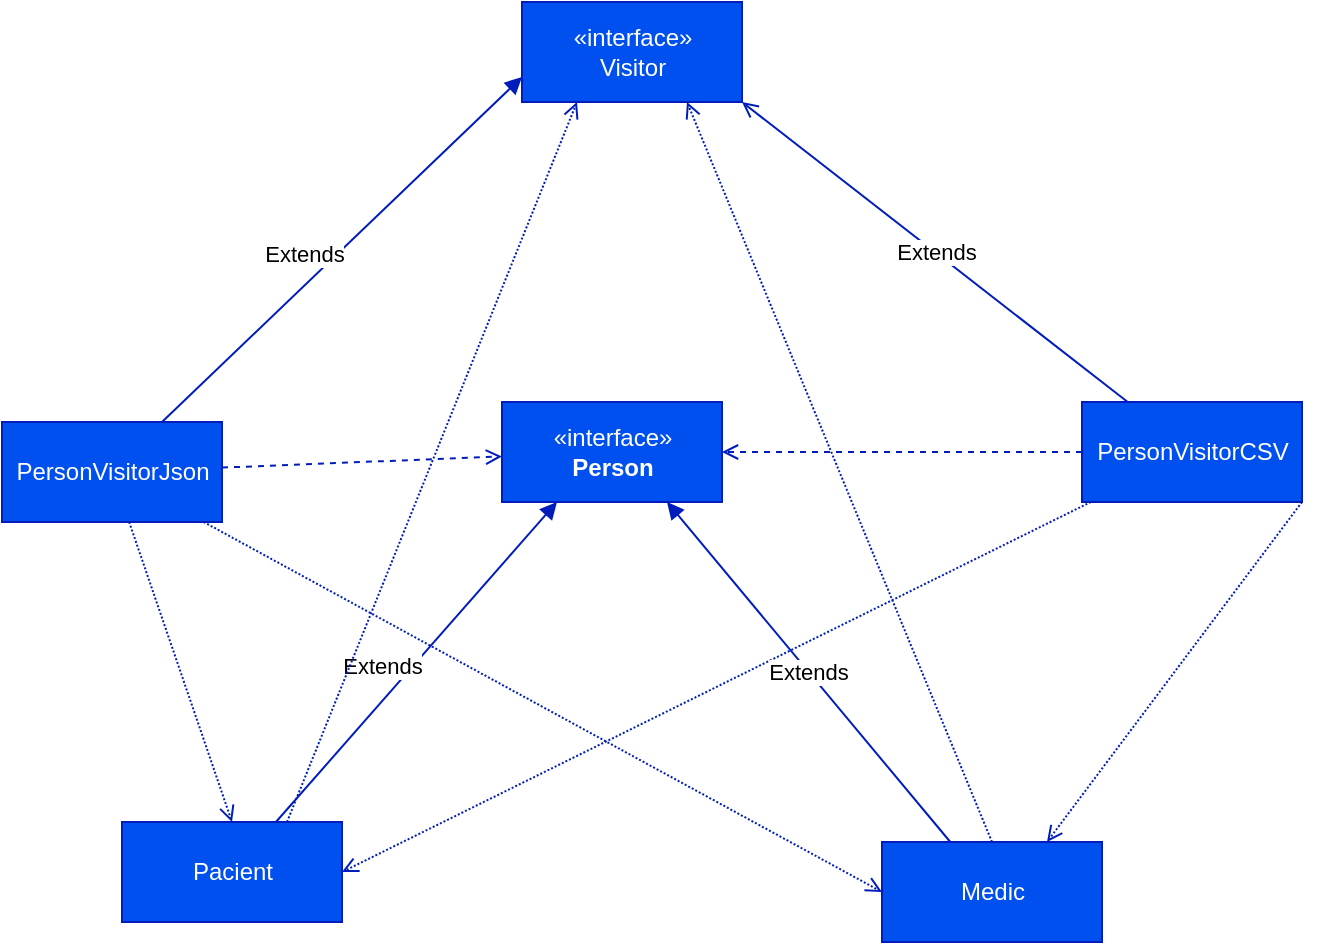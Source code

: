 <mxfile>
    <diagram id="Su3NI5OZgbqGhc2FxzXg" name="Page-1">
        <mxGraphModel dx="1020" dy="1658" grid="1" gridSize="10" guides="1" tooltips="1" connect="1" arrows="1" fold="1" page="1" pageScale="1" pageWidth="850" pageHeight="1100" math="0" shadow="0">
            <root>
                <mxCell id="0"/>
                <mxCell id="1" parent="0"/>
                <mxCell id="2" value="«interface»&lt;br&gt;&lt;b&gt;Person&lt;br&gt;&lt;/b&gt;" style="html=1;fillColor=#0050ef;fontColor=#ffffff;strokeColor=#001DBC;" vertex="1" parent="1">
                    <mxGeometry x="290" y="50" width="110" height="50" as="geometry"/>
                </mxCell>
                <mxCell id="8" style="edgeStyle=none;html=1;dashed=1;endArrow=open;endFill=0;entryX=1;entryY=0.5;entryDx=0;entryDy=0;fillColor=#0050ef;strokeColor=#001DBC;" edge="1" parent="1" source="5" target="2">
                    <mxGeometry relative="1" as="geometry">
                        <mxPoint x="330" y="80" as="targetPoint"/>
                    </mxGeometry>
                </mxCell>
                <mxCell id="18" value="Extends" style="edgeStyle=none;html=1;entryX=1;entryY=1;entryDx=0;entryDy=0;endArrow=open;endFill=0;fillColor=#0050ef;strokeColor=#001DBC;" edge="1" parent="1" source="5" target="15">
                    <mxGeometry relative="1" as="geometry"/>
                </mxCell>
                <mxCell id="21" style="edgeStyle=none;html=1;entryX=1;entryY=0.5;entryDx=0;entryDy=0;dashed=1;dashPattern=1 1;endArrow=open;endFill=0;fillColor=#0050ef;strokeColor=#001DBC;" edge="1" parent="1" source="5" target="9">
                    <mxGeometry relative="1" as="geometry"/>
                </mxCell>
                <mxCell id="22" style="edgeStyle=none;html=1;exitX=1;exitY=1;exitDx=0;exitDy=0;entryX=0.75;entryY=0;entryDx=0;entryDy=0;dashed=1;dashPattern=1 1;endArrow=open;endFill=0;fillColor=#0050ef;strokeColor=#001DBC;" edge="1" parent="1" source="5" target="10">
                    <mxGeometry relative="1" as="geometry">
                        <Array as="points"/>
                    </mxGeometry>
                </mxCell>
                <mxCell id="5" value="PersonVisitorCSV" style="html=1;fillColor=#0050ef;fontColor=#ffffff;strokeColor=#001DBC;" vertex="1" parent="1">
                    <mxGeometry x="580" y="50" width="110" height="50" as="geometry"/>
                </mxCell>
                <mxCell id="7" style="edgeStyle=none;html=1;dashed=1;endArrow=open;endFill=0;fillColor=#0050ef;strokeColor=#001DBC;" edge="1" parent="1" source="6" target="2">
                    <mxGeometry relative="1" as="geometry"/>
                </mxCell>
                <mxCell id="19" style="edgeStyle=none;html=1;entryX=0.5;entryY=0;entryDx=0;entryDy=0;endArrow=open;endFill=0;dashed=1;dashPattern=1 1;fillColor=#0050ef;strokeColor=#001DBC;" edge="1" parent="1" source="6" target="9">
                    <mxGeometry relative="1" as="geometry"/>
                </mxCell>
                <mxCell id="20" style="edgeStyle=none;html=1;entryX=0;entryY=0.5;entryDx=0;entryDy=0;dashed=1;dashPattern=1 1;endArrow=open;endFill=0;fillColor=#0050ef;strokeColor=#001DBC;" edge="1" parent="1" source="6" target="10">
                    <mxGeometry relative="1" as="geometry"/>
                </mxCell>
                <mxCell id="6" value="PersonVisitorJson" style="html=1;fillColor=#0050ef;fontColor=#ffffff;strokeColor=#001DBC;" vertex="1" parent="1">
                    <mxGeometry x="40" y="60" width="110" height="50" as="geometry"/>
                </mxCell>
                <mxCell id="12" value="Extends" style="edgeStyle=none;html=1;entryX=0.25;entryY=1;entryDx=0;entryDy=0;endArrow=block;endFill=1;fillColor=#0050ef;strokeColor=#001DBC;" edge="1" parent="1" source="9" target="2">
                    <mxGeometry x="-0.115" y="11" relative="1" as="geometry">
                        <mxPoint x="-1" as="offset"/>
                    </mxGeometry>
                </mxCell>
                <mxCell id="23" style="edgeStyle=none;html=1;exitX=0.75;exitY=0;exitDx=0;exitDy=0;entryX=0.25;entryY=1;entryDx=0;entryDy=0;dashed=1;dashPattern=1 1;endArrow=open;endFill=0;fillColor=#0050ef;strokeColor=#001DBC;" edge="1" parent="1" source="9" target="15">
                    <mxGeometry relative="1" as="geometry"/>
                </mxCell>
                <mxCell id="9" value="Pacient" style="html=1;fillColor=#0050ef;fontColor=#ffffff;strokeColor=#001DBC;" vertex="1" parent="1">
                    <mxGeometry x="100" y="260" width="110" height="50" as="geometry"/>
                </mxCell>
                <mxCell id="13" value="Extends" style="edgeStyle=none;html=1;endArrow=block;endFill=1;entryX=0.75;entryY=1;entryDx=0;entryDy=0;fillColor=#0050ef;strokeColor=#001DBC;" edge="1" parent="1" source="10" target="2">
                    <mxGeometry relative="1" as="geometry">
                        <mxPoint x="350" y="90" as="targetPoint"/>
                    </mxGeometry>
                </mxCell>
                <mxCell id="24" style="edgeStyle=none;html=1;exitX=0.5;exitY=0;exitDx=0;exitDy=0;entryX=0.75;entryY=1;entryDx=0;entryDy=0;dashed=1;dashPattern=1 1;endArrow=open;endFill=0;fillColor=#0050ef;strokeColor=#001DBC;" edge="1" parent="1" source="10" target="15">
                    <mxGeometry relative="1" as="geometry"/>
                </mxCell>
                <mxCell id="10" value="Medic&lt;br&gt;" style="html=1;fillColor=#0050ef;fontColor=#ffffff;strokeColor=#001DBC;" vertex="1" parent="1">
                    <mxGeometry x="480" y="270" width="110" height="50" as="geometry"/>
                </mxCell>
                <mxCell id="15" value="«interface»&lt;br&gt;Visitor" style="html=1;fillColor=#0050ef;fontColor=#ffffff;strokeColor=#001DBC;" vertex="1" parent="1">
                    <mxGeometry x="300" y="-150" width="110" height="50" as="geometry"/>
                </mxCell>
                <mxCell id="16" value="Extends" style="edgeStyle=none;html=1;entryX=0;entryY=0.75;entryDx=0;entryDy=0;endArrow=block;endFill=1;fillColor=#0050ef;strokeColor=#001DBC;" edge="1" parent="1" target="15">
                    <mxGeometry x="-0.115" y="11" relative="1" as="geometry">
                        <mxPoint x="120" y="60" as="sourcePoint"/>
                        <mxPoint x="337.5" y="110" as="targetPoint"/>
                        <mxPoint x="-1" as="offset"/>
                        <Array as="points">
                            <mxPoint x="120" y="60"/>
                        </Array>
                    </mxGeometry>
                </mxCell>
            </root>
        </mxGraphModel>
    </diagram>
</mxfile>